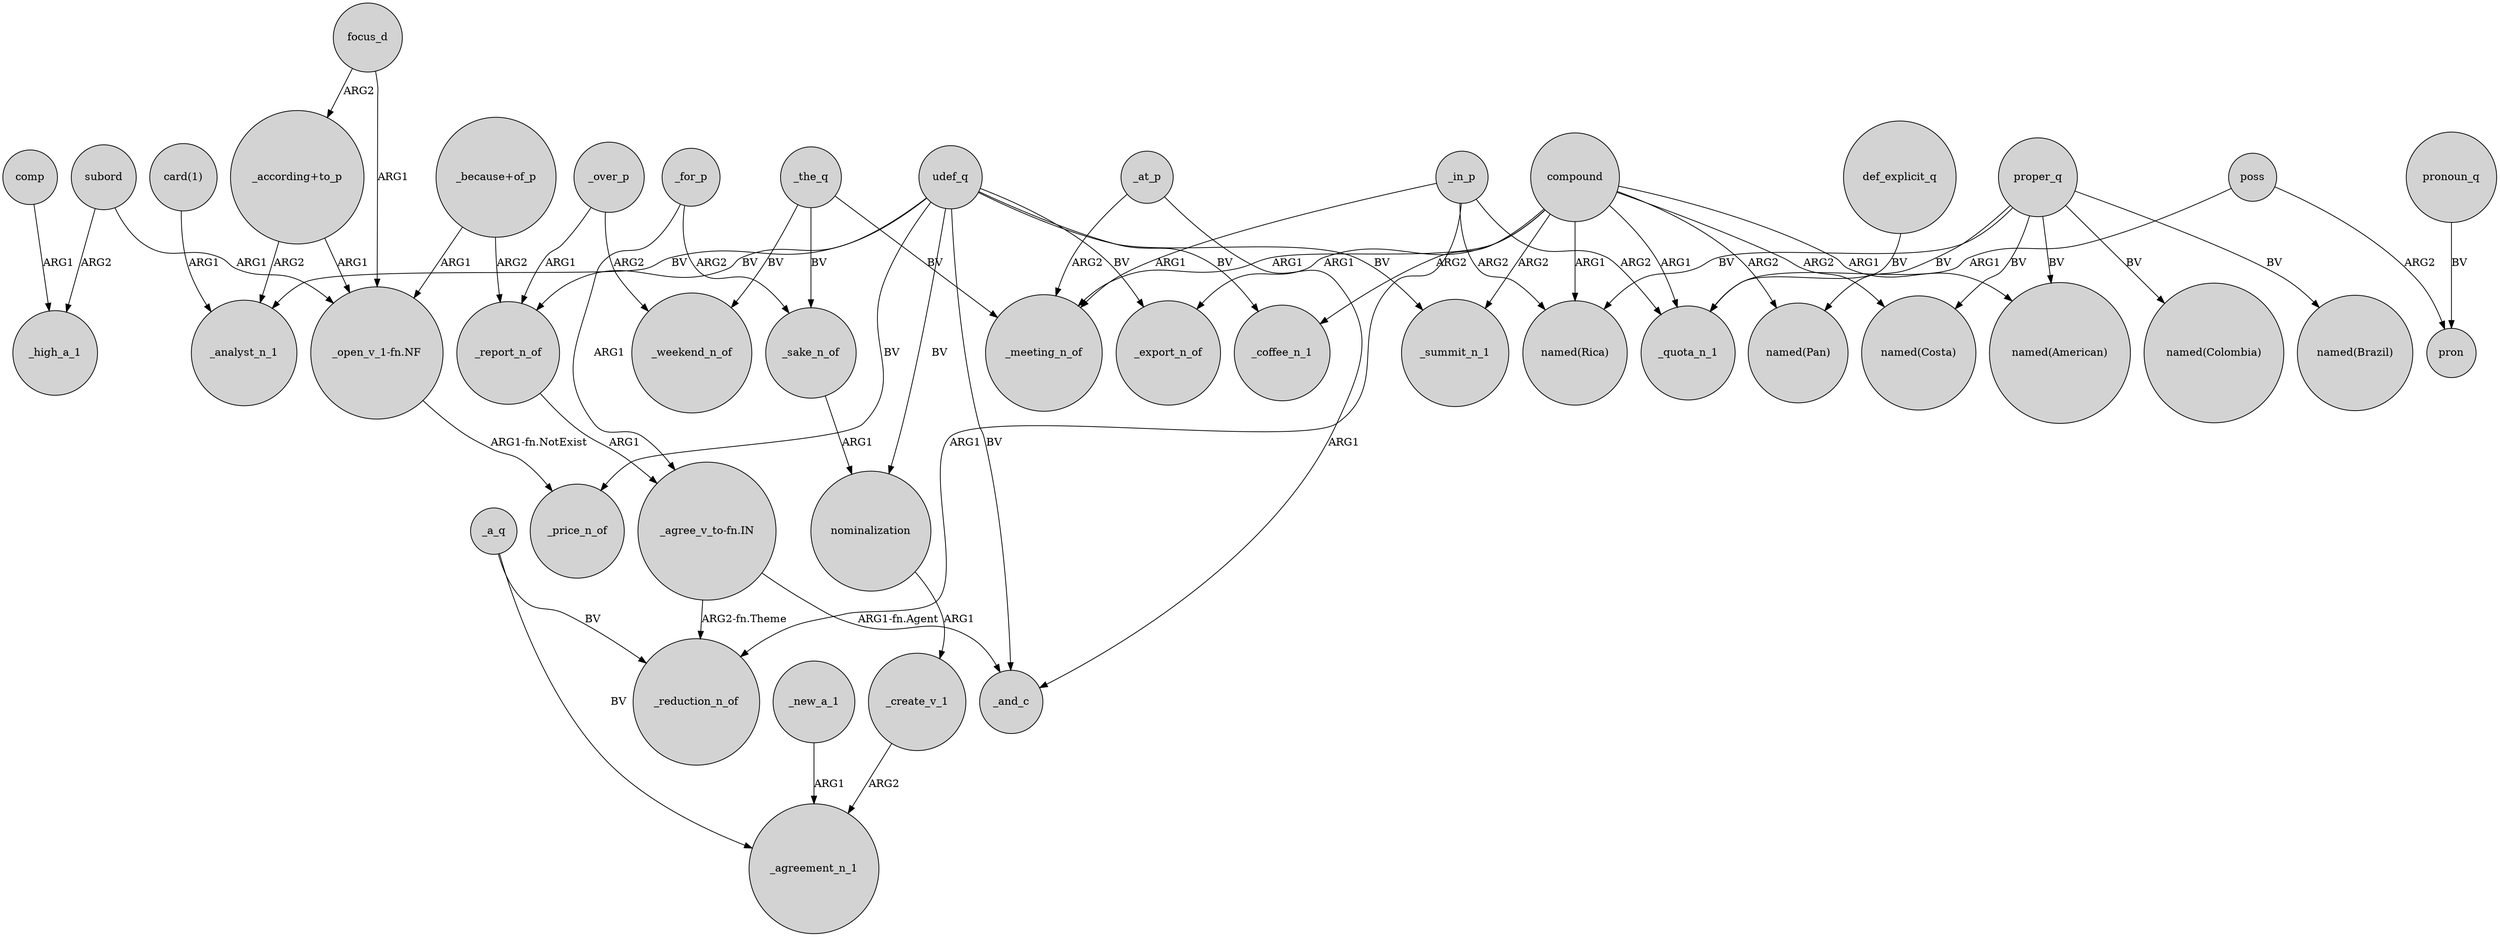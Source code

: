 digraph {
	node [shape=circle style=filled]
	"card(1)" -> _analyst_n_1 [label=ARG1]
	def_explicit_q -> _quota_n_1 [label=BV]
	_sake_n_of -> nominalization [label=ARG1]
	udef_q -> _price_n_of [label=BV]
	poss -> pron [label=ARG2]
	_in_p -> _meeting_n_of [label=ARG1]
	compound -> _coffee_n_1 [label=ARG2]
	_for_p -> "_agree_v_to-fn.IN" [label=ARG1]
	proper_q -> "named(American)" [label=BV]
	proper_q -> "named(Costa)" [label=BV]
	"_according+to_p" -> _analyst_n_1 [label=ARG2]
	_a_q -> _reduction_n_of [label=BV]
	_in_p -> _reduction_n_of [label=ARG1]
	"_according+to_p" -> "_open_v_1-fn.NF" [label=ARG1]
	_the_q -> _meeting_n_of [label=BV]
	compound -> "named(American)" [label=ARG1]
	nominalization -> _create_v_1 [label=ARG1]
	"_agree_v_to-fn.IN" -> _and_c [label="ARG1-fn.Agent"]
	compound -> "named(Pan)" [label=ARG2]
	udef_q -> _report_n_of [label=BV]
	comp -> _high_a_1 [label=ARG1]
	compound -> _summit_n_1 [label=ARG2]
	"_because+of_p" -> _report_n_of [label=ARG2]
	_report_n_of -> "_agree_v_to-fn.IN" [label=ARG1]
	"_agree_v_to-fn.IN" -> _reduction_n_of [label="ARG2-fn.Theme"]
	_over_p -> _report_n_of [label=ARG1]
	_at_p -> _and_c [label=ARG1]
	_in_p -> "named(Rica)" [label=ARG2]
	compound -> _export_n_of [label=ARG1]
	compound -> _meeting_n_of [label=ARG1]
	"_open_v_1-fn.NF" -> _price_n_of [label="ARG1-fn.NotExist"]
	_at_p -> _meeting_n_of [label=ARG2]
	pronoun_q -> pron [label=BV]
	subord -> _high_a_1 [label=ARG2]
	compound -> _quota_n_1 [label=ARG1]
	compound -> "named(Rica)" [label=ARG1]
	compound -> "named(Costa)" [label=ARG2]
	subord -> "_open_v_1-fn.NF" [label=ARG1]
	_in_p -> _quota_n_1 [label=ARG2]
	_a_q -> _agreement_n_1 [label=BV]
	focus_d -> "_open_v_1-fn.NF" [label=ARG1]
	proper_q -> "named(Colombia)" [label=BV]
	_the_q -> _weekend_n_of [label=BV]
	udef_q -> _summit_n_1 [label=BV]
	focus_d -> "_according+to_p" [label=ARG2]
	proper_q -> "named(Brazil)" [label=BV]
	udef_q -> _export_n_of [label=BV]
	udef_q -> nominalization [label=BV]
	proper_q -> "named(Rica)" [label=BV]
	_the_q -> _sake_n_of [label=BV]
	_create_v_1 -> _agreement_n_1 [label=ARG2]
	proper_q -> "named(Pan)" [label=BV]
	_over_p -> _weekend_n_of [label=ARG2]
	udef_q -> _coffee_n_1 [label=BV]
	udef_q -> _and_c [label=BV]
	"_because+of_p" -> "_open_v_1-fn.NF" [label=ARG1]
	_new_a_1 -> _agreement_n_1 [label=ARG1]
	poss -> _quota_n_1 [label=ARG1]
	udef_q -> _analyst_n_1 [label=BV]
	_for_p -> _sake_n_of [label=ARG2]
}
